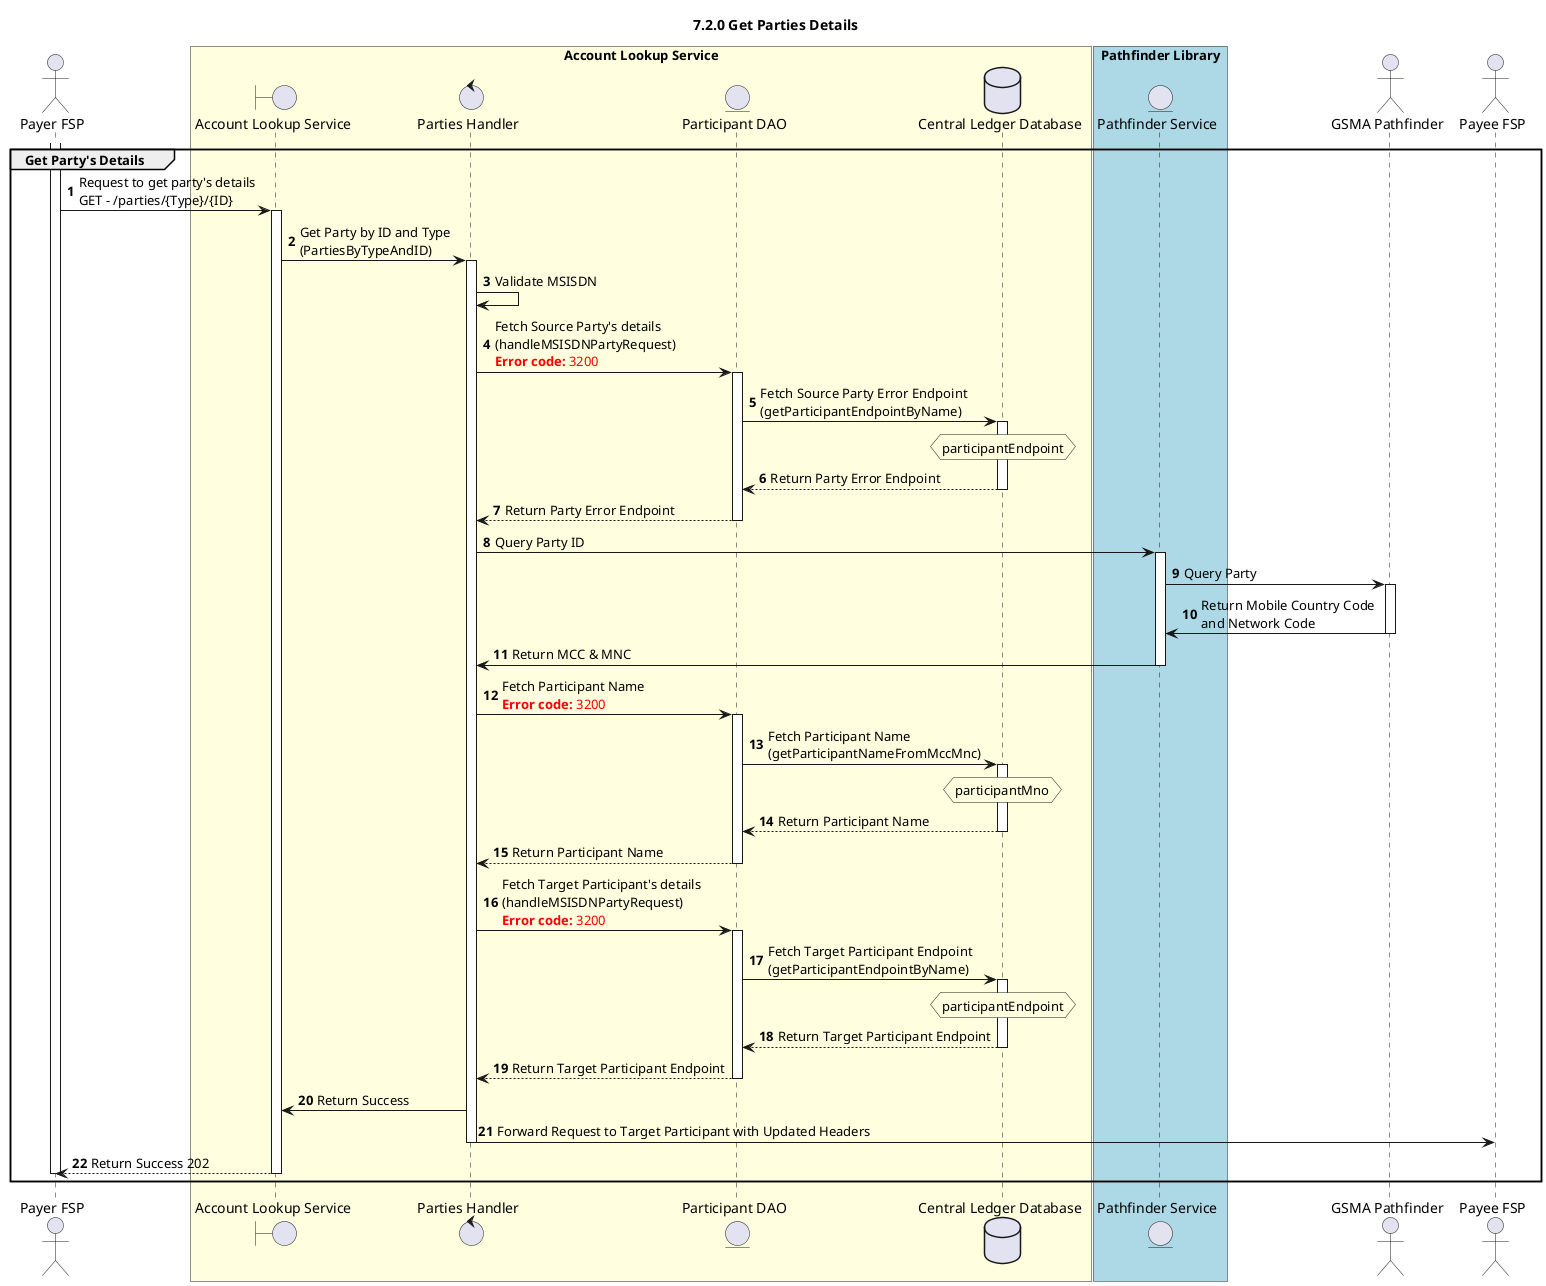 /'*****
 License
 --------------
 Copyright © 2017 Bill & Melinda Gates Foundation
 The Mojaloop files are made available by the Bill & Melinda Gates Foundation under the Apache License, Version 2.0 (the "License") and you may not use these files except in compliance with the License. You may obtain a copy of the License at
 http://www.apache.org/licenses/LICENSE-2.0
 Unless required by applicable law or agreed to in writing, the Mojaloop files are distributed on an "AS IS" BASIS, WITHOUT WARRANTIES OR CONDITIONS OF ANY KIND, either express or implied. See the License for the specific language governing permissions and limitations under the License.
 Contributors
 --------------
 This is the official list of the Mojaloop project contributors for this file.
 Names of the original copyright holders (individuals or organizations)
 should be listed with a '*' in the first column. People who have
 contributed from an organization can be listed under the organization
 that actually holds the copyright for their contributions (see the
 Gates Foundation organization for an example). Those individuals should have
 their names indented and be marked with a '-'. Email address can be added
 optionally within square brackets <email>.
 * Gates Foundation
 - Name Surname <name.surname@gatesfoundation.com>

 * Rajiv Mothilal <rajiv.mothilal@modusbox.com>
 --------------
 ******'/


@startuml
' declate title
title 7.2.0 Get Parties Details

autonumber
' Actor Keys:
' boundary - APIs/Interfaces, etc
' entity - Database Access Objects
' database - Database Persistance Store

' declare actors
actor "Payer FSP" as PAYER_FSP
boundary "Account Lookup Service" as ALS
control "Parties Handler" as PARTIES_HANDLER
entity "Account Lookup Service API" as ALS
entity "Participant DAO" as PARTICIPANT_DAO
database "Central Ledger Database" as DB
entity "Pathfinder Service" as PATHFINDER_SERVICE
actor "GSMA Pathfinder" as PATHFINDER
actor "Payee FSP" as PAYEE_FSP

box "Account Lookup Service" #LightYellow
participant ALS
participant PARTIES_HANDLER
participant PARTICIPANT_DAO
participant DB
end box

box "Pathfinder Library" #LightBlue
participant PATHFINDER_SERVICE
end box

participant PATHFINDER
participant PAYEE_FSP

' start flow

activate PAYER_FSP
group Get Party's Details
    PAYER_FSP -> ALS: Request to get party's details \nGET - /parties/{Type}/{ID}
    activate ALS
    ALS -> PARTIES_HANDLER: Get Party by ID and Type \n(PartiesByTypeAndID)
    activate PARTIES_HANDLER
    PARTIES_HANDLER ->PARTIES_HANDLER: Validate MSISDN
    PARTIES_HANDLER ->PARTICIPANT_DAO: Fetch Source Party's details \n(handleMSISDNPartyRequest)\n<color #FF0000><b>Error code:</b> 3200</color>
    activate PARTICIPANT_DAO
    PARTICIPANT_DAO -> DB: Fetch Source Party Error Endpoint \n(getParticipantEndpointByName)
    activate DB
    hnote over DB #lightyellow
        participantEndpoint
    end note
    DB --> PARTICIPANT_DAO: Return Party Error Endpoint
    deactivate DB
    PARTICIPANT_DAO --> PARTIES_HANDLER: Return Party Error Endpoint
    deactivate PARTICIPANT_DAO
    PARTIES_HANDLER -> PATHFINDER_SERVICE: Query Party ID
    activate PATHFINDER_SERVICE
    PATHFINDER_SERVICE -> PATHFINDER: Query Party
    activate PATHFINDER
    PATHFINDER -> PATHFINDER_SERVICE: Return Mobile Country Code \nand Network Code
    deactivate PATHFINDER
    PATHFINDER_SERVICE -> PARTIES_HANDLER: Return MCC & MNC
    deactivate PATHFINDER_SERVICE
    PARTIES_HANDLER ->PARTICIPANT_DAO: Fetch Participant Name\n<color #FF0000><b>Error code:</b> 3200</color>
    activate PARTICIPANT_DAO
    PARTICIPANT_DAO -> DB: Fetch Participant Name \n(getParticipantNameFromMccMnc)
    activate DB
    hnote over DB #lightyellow
        participantMno
    end note
    DB --> PARTICIPANT_DAO: Return Participant Name
    deactivate DB
    PARTICIPANT_DAO --> PARTIES_HANDLER: Return Participant Name
    deactivate PARTICIPANT_DAO
    PARTIES_HANDLER ->PARTICIPANT_DAO: Fetch Target Participant's details \n(handleMSISDNPartyRequest)\n<color #FF0000><b>Error code:</b> 3200</color>
    activate PARTICIPANT_DAO
    PARTICIPANT_DAO -> DB: Fetch Target Participant Endpoint \n(getParticipantEndpointByName)
    activate DB
    hnote over DB #lightyellow
        participantEndpoint
    end note
    DB --> PARTICIPANT_DAO: Return Target Participant Endpoint
    deactivate DB
    PARTICIPANT_DAO --> PARTIES_HANDLER: Return Target Participant Endpoint
    deactivate PARTICIPANT_DAO
    PARTIES_HANDLER -> ALS: Return Success
    PARTIES_HANDLER -> PAYEE_FSP: Forward Request to Target Participant with Updated Headers
    deactivate PARTIES_HANDLER
    ALS -->PAYER_FSP: Return Success 202
    deactivate ALS
    deactivate PAYER_FSP
end
@enduml
